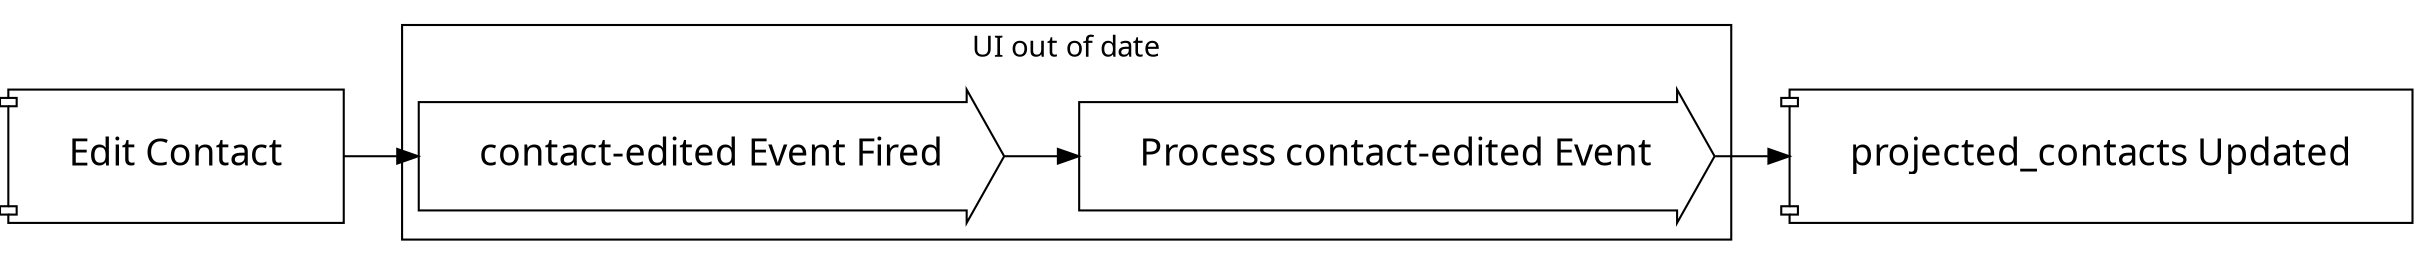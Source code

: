 digraph uioutofdate {

  nodesep=0.5
  rankdir="LR"

  node[fontname="Futura" fontsize="18" margin="0.4,0.3" shape="component"]
  edge[fontname="Baskerville" fontsize="15"]

  EditContact[label="Edit Contact"]
  FireContactEditedEvent[label="contact-edited Event Fired" shape="rarrow"]
  ProcessContactEditedEvent[label="Process contact-edited Event" shape="rarrow"]
  ProjectionUpdated[label="projected_contacts Updated"]

  subgraph cluster_ood {
    label="UI out of date"
    fontname="Futura"
    fontsize="14"
    FireContactEditedEvent
    ProcessContactEditedEvent
  }
  EditContact -> FireContactEditedEvent -> ProcessContactEditedEvent -> ProjectionUpdated
}
